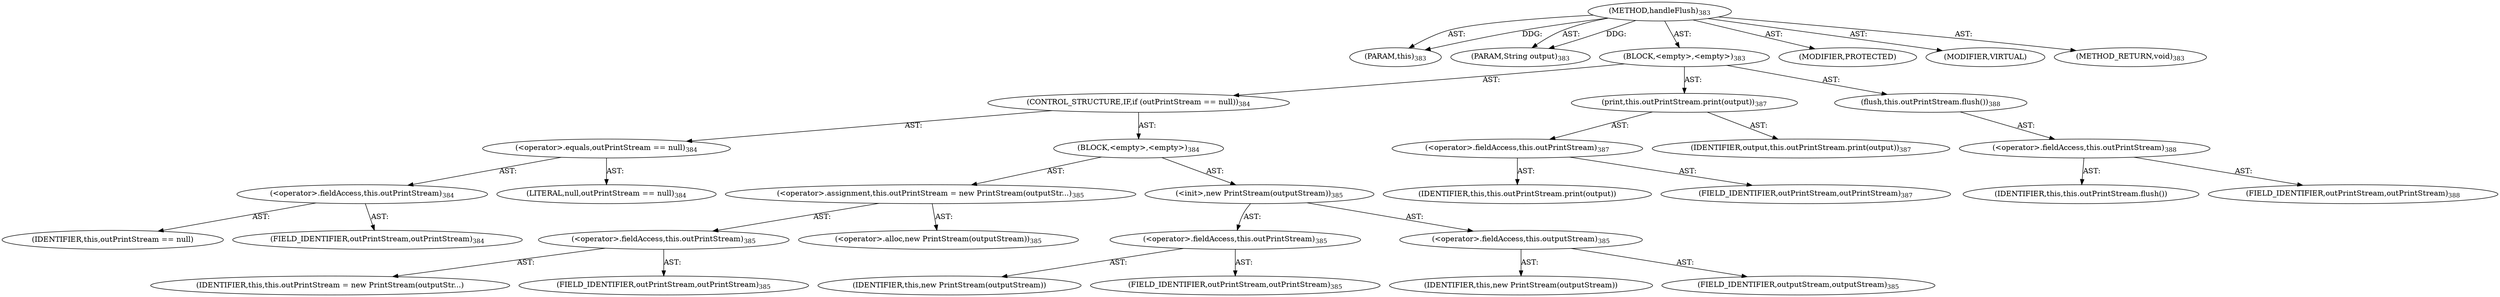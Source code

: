 digraph "handleFlush" {  
"111669149710" [label = <(METHOD,handleFlush)<SUB>383</SUB>> ]
"115964117022" [label = <(PARAM,this)<SUB>383</SUB>> ]
"115964117023" [label = <(PARAM,String output)<SUB>383</SUB>> ]
"25769803818" [label = <(BLOCK,&lt;empty&gt;,&lt;empty&gt;)<SUB>383</SUB>> ]
"47244640280" [label = <(CONTROL_STRUCTURE,IF,if (outPrintStream == null))<SUB>384</SUB>> ]
"30064771298" [label = <(&lt;operator&gt;.equals,outPrintStream == null)<SUB>384</SUB>> ]
"30064771299" [label = <(&lt;operator&gt;.fieldAccess,this.outPrintStream)<SUB>384</SUB>> ]
"68719476886" [label = <(IDENTIFIER,this,outPrintStream == null)> ]
"55834574951" [label = <(FIELD_IDENTIFIER,outPrintStream,outPrintStream)<SUB>384</SUB>> ]
"90194313251" [label = <(LITERAL,null,outPrintStream == null)<SUB>384</SUB>> ]
"25769803819" [label = <(BLOCK,&lt;empty&gt;,&lt;empty&gt;)<SUB>384</SUB>> ]
"30064771300" [label = <(&lt;operator&gt;.assignment,this.outPrintStream = new PrintStream(outputStr...)<SUB>385</SUB>> ]
"30064771301" [label = <(&lt;operator&gt;.fieldAccess,this.outPrintStream)<SUB>385</SUB>> ]
"68719476887" [label = <(IDENTIFIER,this,this.outPrintStream = new PrintStream(outputStr...)> ]
"55834574952" [label = <(FIELD_IDENTIFIER,outPrintStream,outPrintStream)<SUB>385</SUB>> ]
"30064771302" [label = <(&lt;operator&gt;.alloc,new PrintStream(outputStream))<SUB>385</SUB>> ]
"30064771303" [label = <(&lt;init&gt;,new PrintStream(outputStream))<SUB>385</SUB>> ]
"30064771304" [label = <(&lt;operator&gt;.fieldAccess,this.outPrintStream)<SUB>385</SUB>> ]
"68719476888" [label = <(IDENTIFIER,this,new PrintStream(outputStream))> ]
"55834574953" [label = <(FIELD_IDENTIFIER,outPrintStream,outPrintStream)<SUB>385</SUB>> ]
"30064771305" [label = <(&lt;operator&gt;.fieldAccess,this.outputStream)<SUB>385</SUB>> ]
"68719476889" [label = <(IDENTIFIER,this,new PrintStream(outputStream))> ]
"55834574954" [label = <(FIELD_IDENTIFIER,outputStream,outputStream)<SUB>385</SUB>> ]
"30064771306" [label = <(print,this.outPrintStream.print(output))<SUB>387</SUB>> ]
"30064771307" [label = <(&lt;operator&gt;.fieldAccess,this.outPrintStream)<SUB>387</SUB>> ]
"68719476890" [label = <(IDENTIFIER,this,this.outPrintStream.print(output))> ]
"55834574955" [label = <(FIELD_IDENTIFIER,outPrintStream,outPrintStream)<SUB>387</SUB>> ]
"68719476891" [label = <(IDENTIFIER,output,this.outPrintStream.print(output))<SUB>387</SUB>> ]
"30064771308" [label = <(flush,this.outPrintStream.flush())<SUB>388</SUB>> ]
"30064771309" [label = <(&lt;operator&gt;.fieldAccess,this.outPrintStream)<SUB>388</SUB>> ]
"68719476892" [label = <(IDENTIFIER,this,this.outPrintStream.flush())> ]
"55834574956" [label = <(FIELD_IDENTIFIER,outPrintStream,outPrintStream)<SUB>388</SUB>> ]
"133143986220" [label = <(MODIFIER,PROTECTED)> ]
"133143986221" [label = <(MODIFIER,VIRTUAL)> ]
"128849018894" [label = <(METHOD_RETURN,void)<SUB>383</SUB>> ]
  "111669149710" -> "115964117022"  [ label = "AST: "] 
  "111669149710" -> "115964117023"  [ label = "AST: "] 
  "111669149710" -> "25769803818"  [ label = "AST: "] 
  "111669149710" -> "133143986220"  [ label = "AST: "] 
  "111669149710" -> "133143986221"  [ label = "AST: "] 
  "111669149710" -> "128849018894"  [ label = "AST: "] 
  "25769803818" -> "47244640280"  [ label = "AST: "] 
  "25769803818" -> "30064771306"  [ label = "AST: "] 
  "25769803818" -> "30064771308"  [ label = "AST: "] 
  "47244640280" -> "30064771298"  [ label = "AST: "] 
  "47244640280" -> "25769803819"  [ label = "AST: "] 
  "30064771298" -> "30064771299"  [ label = "AST: "] 
  "30064771298" -> "90194313251"  [ label = "AST: "] 
  "30064771299" -> "68719476886"  [ label = "AST: "] 
  "30064771299" -> "55834574951"  [ label = "AST: "] 
  "25769803819" -> "30064771300"  [ label = "AST: "] 
  "25769803819" -> "30064771303"  [ label = "AST: "] 
  "30064771300" -> "30064771301"  [ label = "AST: "] 
  "30064771300" -> "30064771302"  [ label = "AST: "] 
  "30064771301" -> "68719476887"  [ label = "AST: "] 
  "30064771301" -> "55834574952"  [ label = "AST: "] 
  "30064771303" -> "30064771304"  [ label = "AST: "] 
  "30064771303" -> "30064771305"  [ label = "AST: "] 
  "30064771304" -> "68719476888"  [ label = "AST: "] 
  "30064771304" -> "55834574953"  [ label = "AST: "] 
  "30064771305" -> "68719476889"  [ label = "AST: "] 
  "30064771305" -> "55834574954"  [ label = "AST: "] 
  "30064771306" -> "30064771307"  [ label = "AST: "] 
  "30064771306" -> "68719476891"  [ label = "AST: "] 
  "30064771307" -> "68719476890"  [ label = "AST: "] 
  "30064771307" -> "55834574955"  [ label = "AST: "] 
  "30064771308" -> "30064771309"  [ label = "AST: "] 
  "30064771309" -> "68719476892"  [ label = "AST: "] 
  "30064771309" -> "55834574956"  [ label = "AST: "] 
  "111669149710" -> "115964117022"  [ label = "DDG: "] 
  "111669149710" -> "115964117023"  [ label = "DDG: "] 
}
